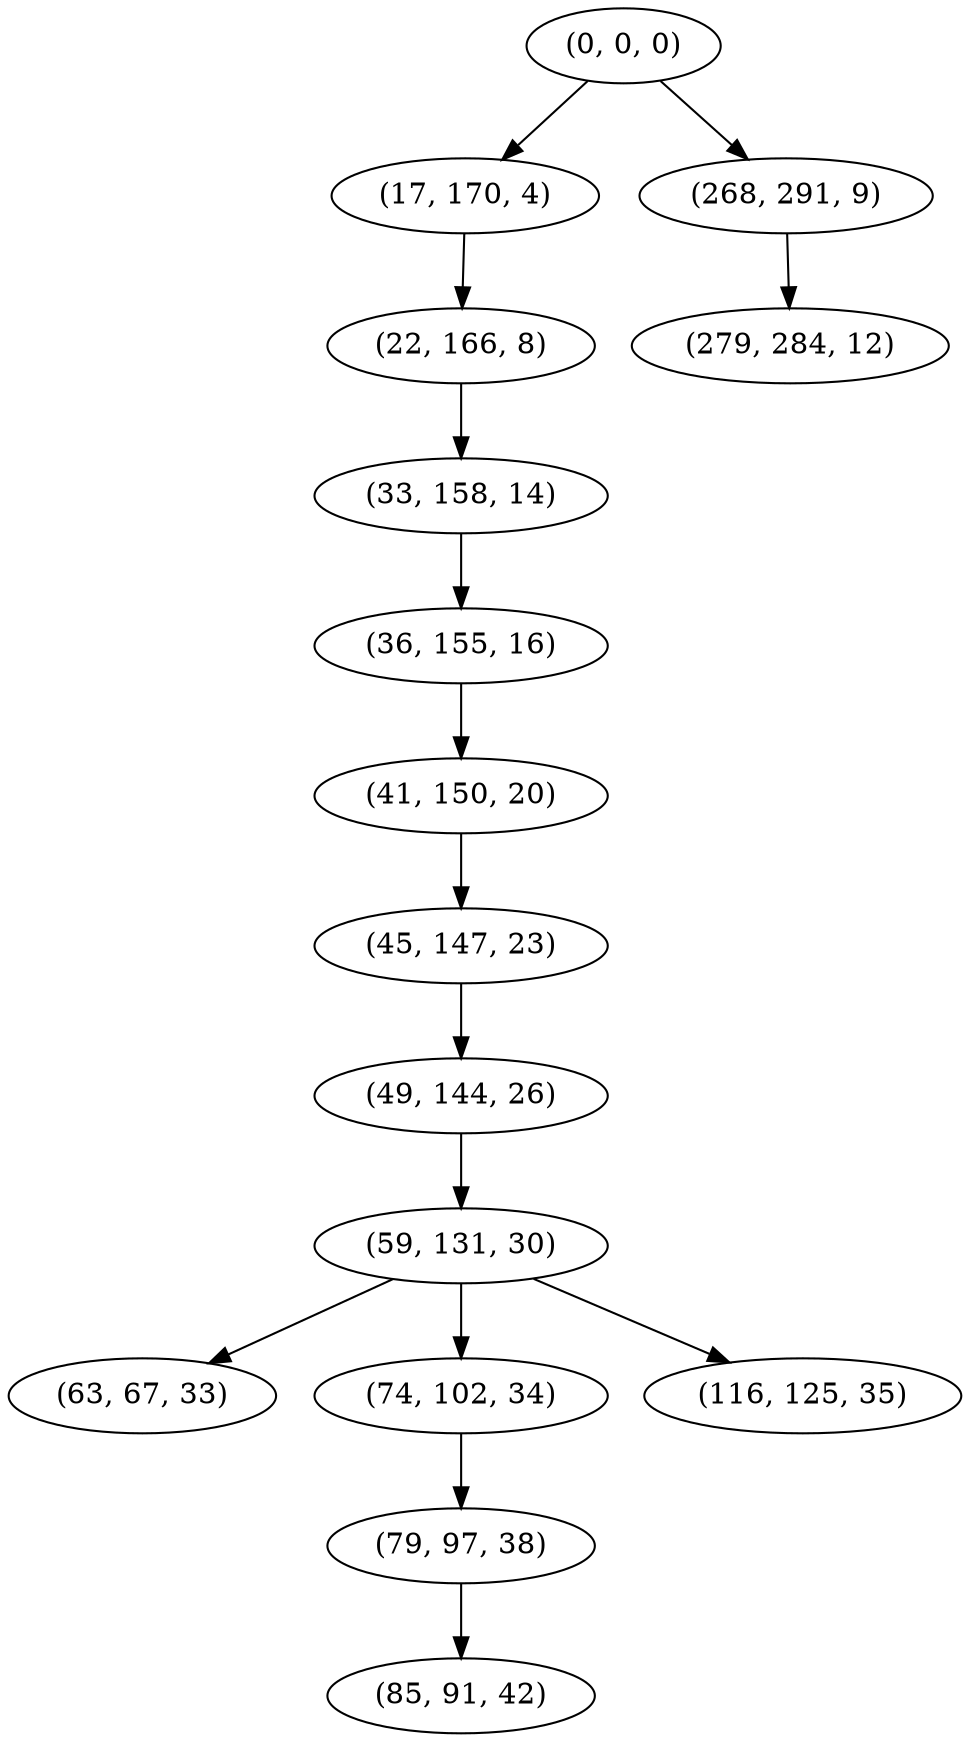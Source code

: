 digraph tree {
    "(0, 0, 0)";
    "(17, 170, 4)";
    "(22, 166, 8)";
    "(33, 158, 14)";
    "(36, 155, 16)";
    "(41, 150, 20)";
    "(45, 147, 23)";
    "(49, 144, 26)";
    "(59, 131, 30)";
    "(63, 67, 33)";
    "(74, 102, 34)";
    "(79, 97, 38)";
    "(85, 91, 42)";
    "(116, 125, 35)";
    "(268, 291, 9)";
    "(279, 284, 12)";
    "(0, 0, 0)" -> "(17, 170, 4)";
    "(0, 0, 0)" -> "(268, 291, 9)";
    "(17, 170, 4)" -> "(22, 166, 8)";
    "(22, 166, 8)" -> "(33, 158, 14)";
    "(33, 158, 14)" -> "(36, 155, 16)";
    "(36, 155, 16)" -> "(41, 150, 20)";
    "(41, 150, 20)" -> "(45, 147, 23)";
    "(45, 147, 23)" -> "(49, 144, 26)";
    "(49, 144, 26)" -> "(59, 131, 30)";
    "(59, 131, 30)" -> "(63, 67, 33)";
    "(59, 131, 30)" -> "(74, 102, 34)";
    "(59, 131, 30)" -> "(116, 125, 35)";
    "(74, 102, 34)" -> "(79, 97, 38)";
    "(79, 97, 38)" -> "(85, 91, 42)";
    "(268, 291, 9)" -> "(279, 284, 12)";
}
